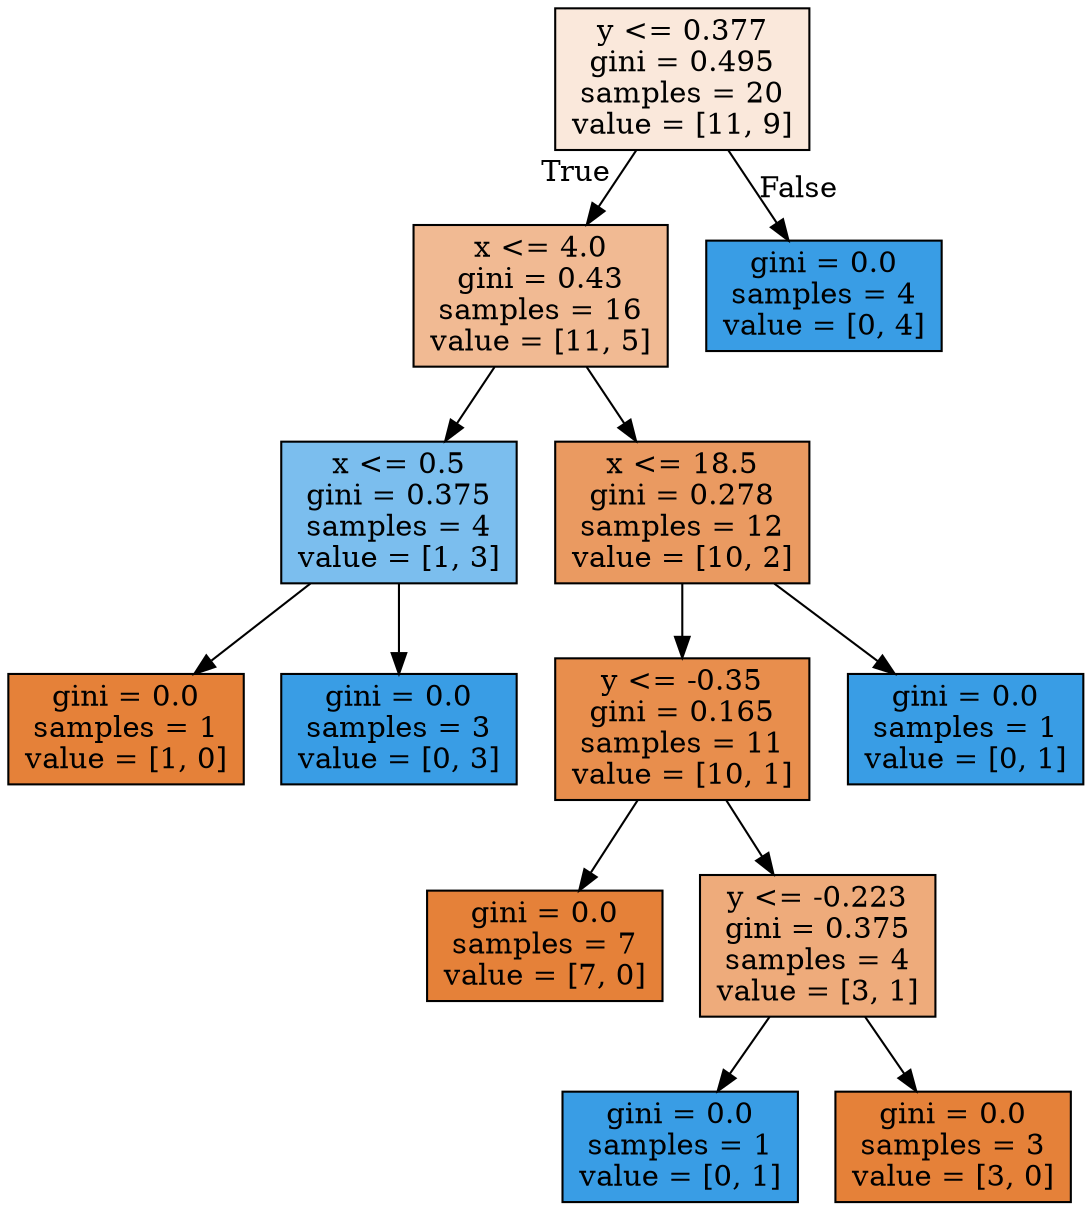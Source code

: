 digraph Tree {
node [shape=box, style="filled", color="black"] ;
0 [label="y <= 0.377\ngini = 0.495\nsamples = 20\nvalue = [11, 9]", fillcolor="#fae8db"] ;
1 [label="x <= 4.0\ngini = 0.43\nsamples = 16\nvalue = [11, 5]", fillcolor="#f1ba93"] ;
0 -> 1 [labeldistance=2.5, labelangle=45, headlabel="True"] ;
2 [label="x <= 0.5\ngini = 0.375\nsamples = 4\nvalue = [1, 3]", fillcolor="#7bbeee"] ;
1 -> 2 ;
3 [label="gini = 0.0\nsamples = 1\nvalue = [1, 0]", fillcolor="#e58139"] ;
2 -> 3 ;
4 [label="gini = 0.0\nsamples = 3\nvalue = [0, 3]", fillcolor="#399de5"] ;
2 -> 4 ;
5 [label="x <= 18.5\ngini = 0.278\nsamples = 12\nvalue = [10, 2]", fillcolor="#ea9a61"] ;
1 -> 5 ;
6 [label="y <= -0.35\ngini = 0.165\nsamples = 11\nvalue = [10, 1]", fillcolor="#e88e4d"] ;
5 -> 6 ;
7 [label="gini = 0.0\nsamples = 7\nvalue = [7, 0]", fillcolor="#e58139"] ;
6 -> 7 ;
8 [label="y <= -0.223\ngini = 0.375\nsamples = 4\nvalue = [3, 1]", fillcolor="#eeab7b"] ;
6 -> 8 ;
9 [label="gini = 0.0\nsamples = 1\nvalue = [0, 1]", fillcolor="#399de5"] ;
8 -> 9 ;
10 [label="gini = 0.0\nsamples = 3\nvalue = [3, 0]", fillcolor="#e58139"] ;
8 -> 10 ;
11 [label="gini = 0.0\nsamples = 1\nvalue = [0, 1]", fillcolor="#399de5"] ;
5 -> 11 ;
12 [label="gini = 0.0\nsamples = 4\nvalue = [0, 4]", fillcolor="#399de5"] ;
0 -> 12 [labeldistance=2.5, labelangle=-45, headlabel="False"] ;
}